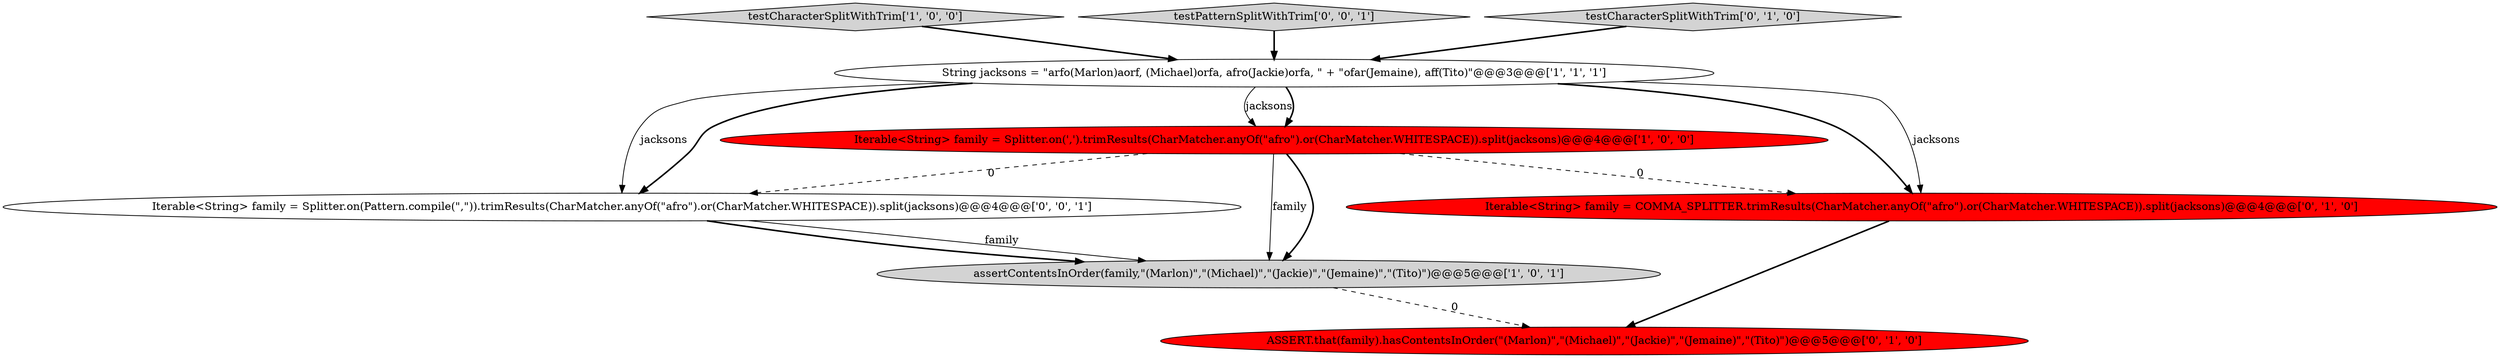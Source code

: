 digraph {
3 [style = filled, label = "testCharacterSplitWithTrim['1', '0', '0']", fillcolor = lightgray, shape = diamond image = "AAA0AAABBB1BBB"];
8 [style = filled, label = "testPatternSplitWithTrim['0', '0', '1']", fillcolor = lightgray, shape = diamond image = "AAA0AAABBB3BBB"];
1 [style = filled, label = "Iterable<String> family = Splitter.on(',').trimResults(CharMatcher.anyOf(\"afro\").or(CharMatcher.WHITESPACE)).split(jacksons)@@@4@@@['1', '0', '0']", fillcolor = red, shape = ellipse image = "AAA1AAABBB1BBB"];
6 [style = filled, label = "testCharacterSplitWithTrim['0', '1', '0']", fillcolor = lightgray, shape = diamond image = "AAA0AAABBB2BBB"];
7 [style = filled, label = "Iterable<String> family = Splitter.on(Pattern.compile(\",\")).trimResults(CharMatcher.anyOf(\"afro\").or(CharMatcher.WHITESPACE)).split(jacksons)@@@4@@@['0', '0', '1']", fillcolor = white, shape = ellipse image = "AAA0AAABBB3BBB"];
5 [style = filled, label = "ASSERT.that(family).hasContentsInOrder(\"(Marlon)\",\"(Michael)\",\"(Jackie)\",\"(Jemaine)\",\"(Tito)\")@@@5@@@['0', '1', '0']", fillcolor = red, shape = ellipse image = "AAA1AAABBB2BBB"];
0 [style = filled, label = "String jacksons = \"arfo(Marlon)aorf, (Michael)orfa, afro(Jackie)orfa, \" + \"ofar(Jemaine), aff(Tito)\"@@@3@@@['1', '1', '1']", fillcolor = white, shape = ellipse image = "AAA0AAABBB1BBB"];
2 [style = filled, label = "assertContentsInOrder(family,\"(Marlon)\",\"(Michael)\",\"(Jackie)\",\"(Jemaine)\",\"(Tito)\")@@@5@@@['1', '0', '1']", fillcolor = lightgray, shape = ellipse image = "AAA0AAABBB1BBB"];
4 [style = filled, label = "Iterable<String> family = COMMA_SPLITTER.trimResults(CharMatcher.anyOf(\"afro\").or(CharMatcher.WHITESPACE)).split(jacksons)@@@4@@@['0', '1', '0']", fillcolor = red, shape = ellipse image = "AAA1AAABBB2BBB"];
8->0 [style = bold, label=""];
1->4 [style = dashed, label="0"];
1->2 [style = solid, label="family"];
2->5 [style = dashed, label="0"];
0->4 [style = solid, label="jacksons"];
1->2 [style = bold, label=""];
6->0 [style = bold, label=""];
7->2 [style = solid, label="family"];
1->7 [style = dashed, label="0"];
0->4 [style = bold, label=""];
4->5 [style = bold, label=""];
0->1 [style = solid, label="jacksons"];
0->7 [style = solid, label="jacksons"];
0->1 [style = bold, label=""];
7->2 [style = bold, label=""];
3->0 [style = bold, label=""];
0->7 [style = bold, label=""];
}
